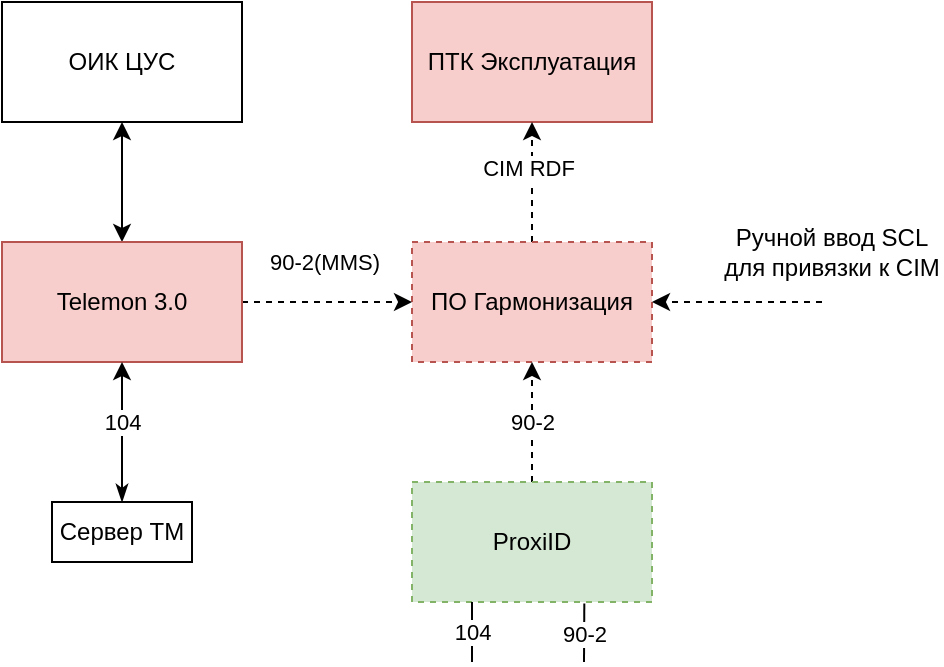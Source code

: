 <mxfile version="20.2.7" type="github">
  <diagram id="ko5tzys0TlF7WUGApX0o" name="Page-1">
    <mxGraphModel dx="982" dy="475" grid="1" gridSize="10" guides="1" tooltips="1" connect="1" arrows="1" fold="1" page="1" pageScale="1" pageWidth="850" pageHeight="1100" math="0" shadow="0">
      <root>
        <mxCell id="0" />
        <mxCell id="1" parent="0" />
        <mxCell id="NiBIm0Q60gBQWmjDM7II-1" value="ПТК Эксплуатация" style="rounded=0;whiteSpace=wrap;html=1;fillColor=#f8cecc;strokeColor=#b85450;" vertex="1" parent="1">
          <mxGeometry x="305" y="80" width="120" height="60" as="geometry" />
        </mxCell>
        <mxCell id="NiBIm0Q60gBQWmjDM7II-3" value="" style="edgeStyle=orthogonalEdgeStyle;rounded=0;orthogonalLoop=1;jettySize=auto;html=1;dashed=1;" edge="1" parent="1" source="NiBIm0Q60gBQWmjDM7II-2" target="NiBIm0Q60gBQWmjDM7II-1">
          <mxGeometry relative="1" as="geometry" />
        </mxCell>
        <mxCell id="NiBIm0Q60gBQWmjDM7II-4" value="CIM RDF" style="edgeLabel;html=1;align=center;verticalAlign=middle;resizable=0;points=[];" vertex="1" connectable="0" parent="NiBIm0Q60gBQWmjDM7II-3">
          <mxGeometry x="0.248" y="2" relative="1" as="geometry">
            <mxPoint as="offset" />
          </mxGeometry>
        </mxCell>
        <mxCell id="NiBIm0Q60gBQWmjDM7II-2" value="ПО Гармонизация" style="rounded=0;whiteSpace=wrap;html=1;fillColor=#f8cecc;strokeColor=#b85450;dashed=1;" vertex="1" parent="1">
          <mxGeometry x="305" y="200" width="120" height="60" as="geometry" />
        </mxCell>
        <mxCell id="NiBIm0Q60gBQWmjDM7II-7" value="" style="edgeStyle=orthogonalEdgeStyle;rounded=0;orthogonalLoop=1;jettySize=auto;html=1;startArrow=classic;startFill=1;" edge="1" parent="1" source="NiBIm0Q60gBQWmjDM7II-5" target="NiBIm0Q60gBQWmjDM7II-6">
          <mxGeometry relative="1" as="geometry" />
        </mxCell>
        <mxCell id="NiBIm0Q60gBQWmjDM7II-8" value="" style="edgeStyle=orthogonalEdgeStyle;rounded=0;orthogonalLoop=1;jettySize=auto;html=1;dashed=1;" edge="1" parent="1" source="NiBIm0Q60gBQWmjDM7II-5" target="NiBIm0Q60gBQWmjDM7II-2">
          <mxGeometry relative="1" as="geometry" />
        </mxCell>
        <mxCell id="NiBIm0Q60gBQWmjDM7II-9" value="90-2(MMS)" style="edgeLabel;html=1;align=center;verticalAlign=middle;resizable=0;points=[];" vertex="1" connectable="0" parent="NiBIm0Q60gBQWmjDM7II-8">
          <mxGeometry x="-0.146" y="-2" relative="1" as="geometry">
            <mxPoint x="4" y="-22" as="offset" />
          </mxGeometry>
        </mxCell>
        <mxCell id="NiBIm0Q60gBQWmjDM7II-5" value="Telemon 3.0" style="rounded=0;whiteSpace=wrap;html=1;fillColor=#f8cecc;strokeColor=#b85450;" vertex="1" parent="1">
          <mxGeometry x="100" y="200" width="120" height="60" as="geometry" />
        </mxCell>
        <mxCell id="NiBIm0Q60gBQWmjDM7II-6" value="ОИК ЦУС" style="rounded=0;whiteSpace=wrap;html=1;" vertex="1" parent="1">
          <mxGeometry x="100" y="80" width="120" height="60" as="geometry" />
        </mxCell>
        <mxCell id="NiBIm0Q60gBQWmjDM7II-11" value="90-2" style="edgeStyle=orthogonalEdgeStyle;rounded=0;orthogonalLoop=1;jettySize=auto;html=1;dashed=1;" edge="1" parent="1" source="NiBIm0Q60gBQWmjDM7II-10" target="NiBIm0Q60gBQWmjDM7II-2">
          <mxGeometry relative="1" as="geometry" />
        </mxCell>
        <mxCell id="NiBIm0Q60gBQWmjDM7II-10" value="ProxiID" style="rounded=0;whiteSpace=wrap;html=1;fillColor=#d5e8d4;strokeColor=#82b366;dashed=1;" vertex="1" parent="1">
          <mxGeometry x="305" y="320" width="120" height="60" as="geometry" />
        </mxCell>
        <mxCell id="NiBIm0Q60gBQWmjDM7II-12" value="104" style="endArrow=none;html=1;rounded=0;entryX=0.25;entryY=1;entryDx=0;entryDy=0;" edge="1" parent="1" target="NiBIm0Q60gBQWmjDM7II-10">
          <mxGeometry width="50" height="50" relative="1" as="geometry">
            <mxPoint x="335" y="410" as="sourcePoint" />
            <mxPoint x="390" y="410" as="targetPoint" />
          </mxGeometry>
        </mxCell>
        <mxCell id="NiBIm0Q60gBQWmjDM7II-13" value="90-2" style="endArrow=none;html=1;rounded=0;entryX=0.718;entryY=1.012;entryDx=0;entryDy=0;entryPerimeter=0;" edge="1" parent="1" target="NiBIm0Q60gBQWmjDM7II-10">
          <mxGeometry width="50" height="50" relative="1" as="geometry">
            <mxPoint x="391" y="410" as="sourcePoint" />
            <mxPoint x="420" y="400" as="targetPoint" />
          </mxGeometry>
        </mxCell>
        <mxCell id="NiBIm0Q60gBQWmjDM7II-15" style="edgeStyle=orthogonalEdgeStyle;rounded=0;orthogonalLoop=1;jettySize=auto;html=1;entryX=0.5;entryY=1;entryDx=0;entryDy=0;startArrow=classicThin;startFill=1;" edge="1" parent="1" source="NiBIm0Q60gBQWmjDM7II-14" target="NiBIm0Q60gBQWmjDM7II-5">
          <mxGeometry relative="1" as="geometry" />
        </mxCell>
        <mxCell id="NiBIm0Q60gBQWmjDM7II-16" value="104" style="edgeLabel;html=1;align=center;verticalAlign=middle;resizable=0;points=[];" vertex="1" connectable="0" parent="NiBIm0Q60gBQWmjDM7II-15">
          <mxGeometry x="-0.231" relative="1" as="geometry">
            <mxPoint y="-13" as="offset" />
          </mxGeometry>
        </mxCell>
        <mxCell id="NiBIm0Q60gBQWmjDM7II-14" value="Сервер ТМ" style="rounded=0;whiteSpace=wrap;html=1;" vertex="1" parent="1">
          <mxGeometry x="125" y="330" width="70" height="30" as="geometry" />
        </mxCell>
        <mxCell id="NiBIm0Q60gBQWmjDM7II-17" value="" style="endArrow=classic;html=1;rounded=0;entryX=1;entryY=0.5;entryDx=0;entryDy=0;dashed=1;" edge="1" parent="1" target="NiBIm0Q60gBQWmjDM7II-2">
          <mxGeometry width="50" height="50" relative="1" as="geometry">
            <mxPoint x="510" y="230" as="sourcePoint" />
            <mxPoint x="510" y="210" as="targetPoint" />
          </mxGeometry>
        </mxCell>
        <mxCell id="NiBIm0Q60gBQWmjDM7II-18" value="Ручной ввод SCL для привязки к CIM" style="text;html=1;strokeColor=none;fillColor=none;align=center;verticalAlign=middle;whiteSpace=wrap;rounded=0;" vertex="1" parent="1">
          <mxGeometry x="460" y="190" width="110" height="30" as="geometry" />
        </mxCell>
      </root>
    </mxGraphModel>
  </diagram>
</mxfile>
